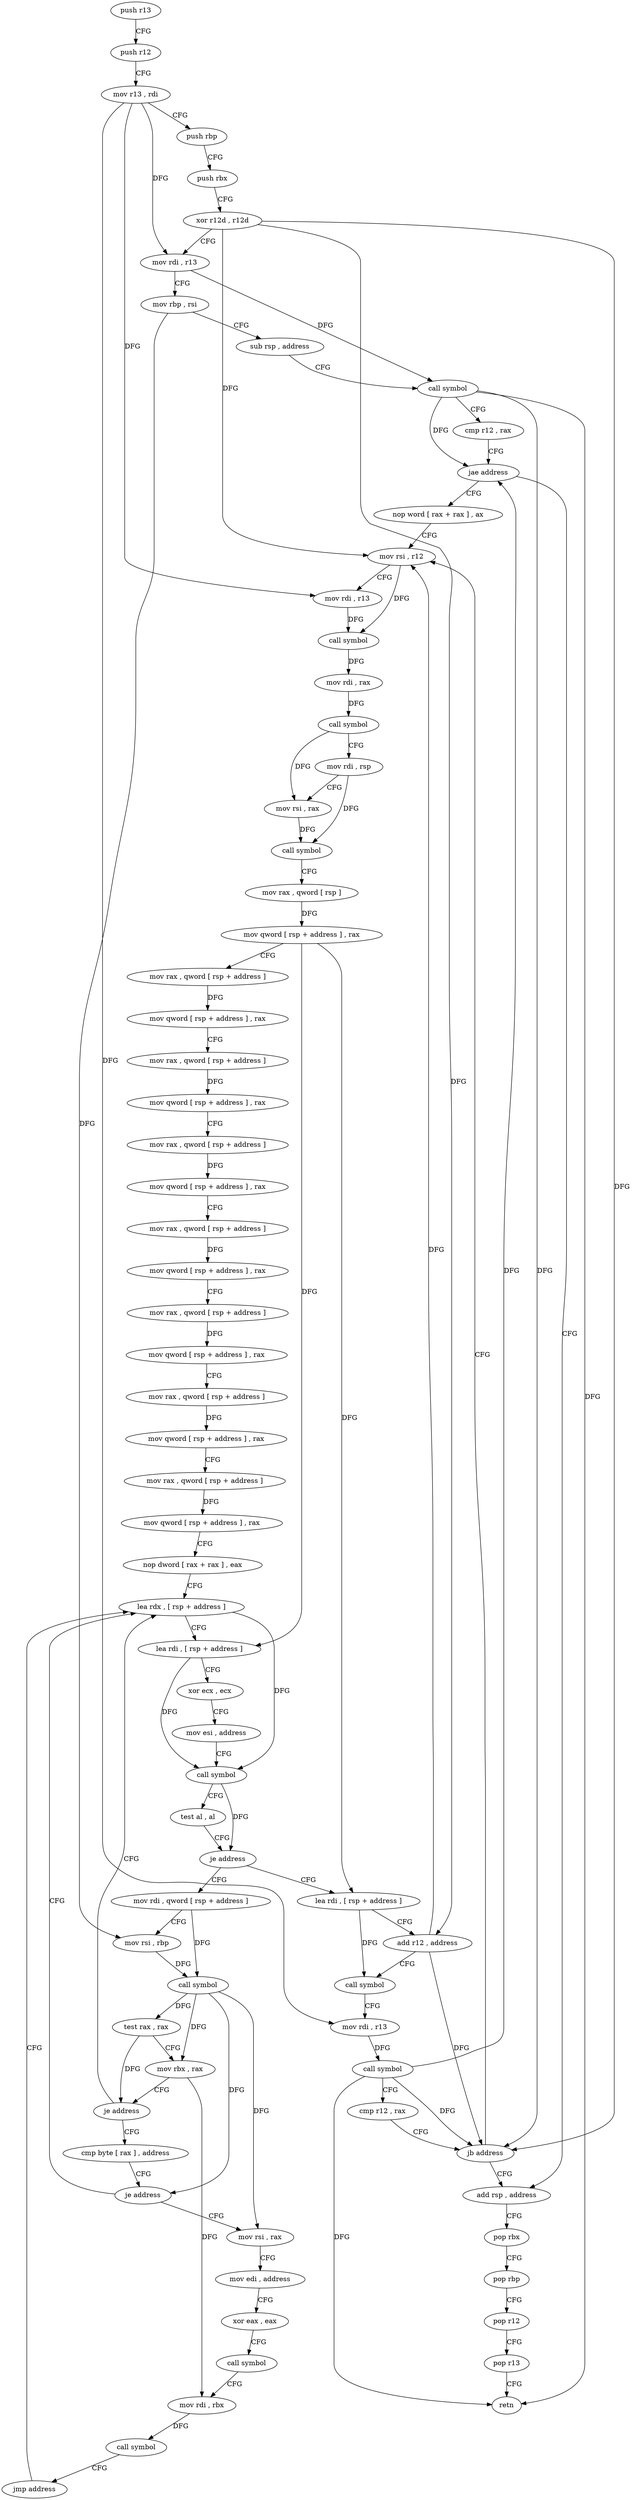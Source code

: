 digraph "func" {
"4217088" [label = "push r13" ]
"4217090" [label = "push r12" ]
"4217092" [label = "mov r13 , rdi" ]
"4217095" [label = "push rbp" ]
"4217096" [label = "push rbx" ]
"4217097" [label = "xor r12d , r12d" ]
"4217100" [label = "mov rdi , r13" ]
"4217103" [label = "mov rbp , rsi" ]
"4217106" [label = "sub rsp , address" ]
"4217113" [label = "call symbol" ]
"4217118" [label = "cmp r12 , rax" ]
"4217121" [label = "jae address" ]
"4217367" [label = "add rsp , address" ]
"4217127" [label = "nop word [ rax + rax ] , ax" ]
"4217374" [label = "pop rbx" ]
"4217375" [label = "pop rbp" ]
"4217376" [label = "pop r12" ]
"4217378" [label = "pop r13" ]
"4217380" [label = "retn" ]
"4217136" [label = "mov rsi , r12" ]
"4217336" [label = "lea rdi , [ rsp + address ]" ]
"4217341" [label = "add r12 , address" ]
"4217345" [label = "call symbol" ]
"4217350" [label = "mov rdi , r13" ]
"4217353" [label = "call symbol" ]
"4217358" [label = "cmp r12 , rax" ]
"4217361" [label = "jb address" ]
"4217282" [label = "mov rdi , qword [ rsp + address ]" ]
"4217287" [label = "mov rsi , rbp" ]
"4217290" [label = "call symbol" ]
"4217295" [label = "test rax , rax" ]
"4217298" [label = "mov rbx , rax" ]
"4217301" [label = "je address" ]
"4217256" [label = "lea rdx , [ rsp + address ]" ]
"4217303" [label = "cmp byte [ rax ] , address" ]
"4217139" [label = "mov rdi , r13" ]
"4217142" [label = "call symbol" ]
"4217147" [label = "mov rdi , rax" ]
"4217150" [label = "call symbol" ]
"4217155" [label = "mov rdi , rsp" ]
"4217158" [label = "mov rsi , rax" ]
"4217161" [label = "call symbol" ]
"4217166" [label = "mov rax , qword [ rsp ]" ]
"4217170" [label = "mov qword [ rsp + address ] , rax" ]
"4217175" [label = "mov rax , qword [ rsp + address ]" ]
"4217180" [label = "mov qword [ rsp + address ] , rax" ]
"4217185" [label = "mov rax , qword [ rsp + address ]" ]
"4217190" [label = "mov qword [ rsp + address ] , rax" ]
"4217195" [label = "mov rax , qword [ rsp + address ]" ]
"4217200" [label = "mov qword [ rsp + address ] , rax" ]
"4217205" [label = "mov rax , qword [ rsp + address ]" ]
"4217210" [label = "mov qword [ rsp + address ] , rax" ]
"4217215" [label = "mov rax , qword [ rsp + address ]" ]
"4217220" [label = "mov qword [ rsp + address ] , rax" ]
"4217225" [label = "mov rax , qword [ rsp + address ]" ]
"4217230" [label = "mov qword [ rsp + address ] , rax" ]
"4217238" [label = "mov rax , qword [ rsp + address ]" ]
"4217243" [label = "mov qword [ rsp + address ] , rax" ]
"4217251" [label = "nop dword [ rax + rax ] , eax" ]
"4217261" [label = "lea rdi , [ rsp + address ]" ]
"4217266" [label = "xor ecx , ecx" ]
"4217268" [label = "mov esi , address" ]
"4217273" [label = "call symbol" ]
"4217278" [label = "test al , al" ]
"4217280" [label = "je address" ]
"4217306" [label = "je address" ]
"4217308" [label = "mov rsi , rax" ]
"4217311" [label = "mov edi , address" ]
"4217316" [label = "xor eax , eax" ]
"4217318" [label = "call symbol" ]
"4217323" [label = "mov rdi , rbx" ]
"4217326" [label = "call symbol" ]
"4217331" [label = "jmp address" ]
"4217088" -> "4217090" [ label = "CFG" ]
"4217090" -> "4217092" [ label = "CFG" ]
"4217092" -> "4217095" [ label = "CFG" ]
"4217092" -> "4217100" [ label = "DFG" ]
"4217092" -> "4217139" [ label = "DFG" ]
"4217092" -> "4217350" [ label = "DFG" ]
"4217095" -> "4217096" [ label = "CFG" ]
"4217096" -> "4217097" [ label = "CFG" ]
"4217097" -> "4217100" [ label = "CFG" ]
"4217097" -> "4217136" [ label = "DFG" ]
"4217097" -> "4217341" [ label = "DFG" ]
"4217097" -> "4217361" [ label = "DFG" ]
"4217100" -> "4217103" [ label = "CFG" ]
"4217100" -> "4217113" [ label = "DFG" ]
"4217103" -> "4217106" [ label = "CFG" ]
"4217103" -> "4217287" [ label = "DFG" ]
"4217106" -> "4217113" [ label = "CFG" ]
"4217113" -> "4217118" [ label = "CFG" ]
"4217113" -> "4217121" [ label = "DFG" ]
"4217113" -> "4217380" [ label = "DFG" ]
"4217113" -> "4217361" [ label = "DFG" ]
"4217118" -> "4217121" [ label = "CFG" ]
"4217121" -> "4217367" [ label = "CFG" ]
"4217121" -> "4217127" [ label = "CFG" ]
"4217367" -> "4217374" [ label = "CFG" ]
"4217127" -> "4217136" [ label = "CFG" ]
"4217374" -> "4217375" [ label = "CFG" ]
"4217375" -> "4217376" [ label = "CFG" ]
"4217376" -> "4217378" [ label = "CFG" ]
"4217378" -> "4217380" [ label = "CFG" ]
"4217136" -> "4217139" [ label = "CFG" ]
"4217136" -> "4217142" [ label = "DFG" ]
"4217336" -> "4217341" [ label = "CFG" ]
"4217336" -> "4217345" [ label = "DFG" ]
"4217341" -> "4217345" [ label = "CFG" ]
"4217341" -> "4217136" [ label = "DFG" ]
"4217341" -> "4217361" [ label = "DFG" ]
"4217345" -> "4217350" [ label = "CFG" ]
"4217350" -> "4217353" [ label = "DFG" ]
"4217353" -> "4217358" [ label = "CFG" ]
"4217353" -> "4217121" [ label = "DFG" ]
"4217353" -> "4217380" [ label = "DFG" ]
"4217353" -> "4217361" [ label = "DFG" ]
"4217358" -> "4217361" [ label = "CFG" ]
"4217361" -> "4217136" [ label = "CFG" ]
"4217361" -> "4217367" [ label = "CFG" ]
"4217282" -> "4217287" [ label = "CFG" ]
"4217282" -> "4217290" [ label = "DFG" ]
"4217287" -> "4217290" [ label = "DFG" ]
"4217290" -> "4217295" [ label = "DFG" ]
"4217290" -> "4217298" [ label = "DFG" ]
"4217290" -> "4217306" [ label = "DFG" ]
"4217290" -> "4217308" [ label = "DFG" ]
"4217295" -> "4217298" [ label = "CFG" ]
"4217295" -> "4217301" [ label = "DFG" ]
"4217298" -> "4217301" [ label = "CFG" ]
"4217298" -> "4217323" [ label = "DFG" ]
"4217301" -> "4217256" [ label = "CFG" ]
"4217301" -> "4217303" [ label = "CFG" ]
"4217256" -> "4217261" [ label = "CFG" ]
"4217256" -> "4217273" [ label = "DFG" ]
"4217303" -> "4217306" [ label = "CFG" ]
"4217139" -> "4217142" [ label = "DFG" ]
"4217142" -> "4217147" [ label = "DFG" ]
"4217147" -> "4217150" [ label = "DFG" ]
"4217150" -> "4217155" [ label = "CFG" ]
"4217150" -> "4217158" [ label = "DFG" ]
"4217155" -> "4217158" [ label = "CFG" ]
"4217155" -> "4217161" [ label = "DFG" ]
"4217158" -> "4217161" [ label = "DFG" ]
"4217161" -> "4217166" [ label = "CFG" ]
"4217166" -> "4217170" [ label = "DFG" ]
"4217170" -> "4217175" [ label = "CFG" ]
"4217170" -> "4217261" [ label = "DFG" ]
"4217170" -> "4217336" [ label = "DFG" ]
"4217175" -> "4217180" [ label = "DFG" ]
"4217180" -> "4217185" [ label = "CFG" ]
"4217185" -> "4217190" [ label = "DFG" ]
"4217190" -> "4217195" [ label = "CFG" ]
"4217195" -> "4217200" [ label = "DFG" ]
"4217200" -> "4217205" [ label = "CFG" ]
"4217205" -> "4217210" [ label = "DFG" ]
"4217210" -> "4217215" [ label = "CFG" ]
"4217215" -> "4217220" [ label = "DFG" ]
"4217220" -> "4217225" [ label = "CFG" ]
"4217225" -> "4217230" [ label = "DFG" ]
"4217230" -> "4217238" [ label = "CFG" ]
"4217238" -> "4217243" [ label = "DFG" ]
"4217243" -> "4217251" [ label = "CFG" ]
"4217251" -> "4217256" [ label = "CFG" ]
"4217261" -> "4217266" [ label = "CFG" ]
"4217261" -> "4217273" [ label = "DFG" ]
"4217266" -> "4217268" [ label = "CFG" ]
"4217268" -> "4217273" [ label = "CFG" ]
"4217273" -> "4217278" [ label = "CFG" ]
"4217273" -> "4217280" [ label = "DFG" ]
"4217278" -> "4217280" [ label = "CFG" ]
"4217280" -> "4217336" [ label = "CFG" ]
"4217280" -> "4217282" [ label = "CFG" ]
"4217306" -> "4217256" [ label = "CFG" ]
"4217306" -> "4217308" [ label = "CFG" ]
"4217308" -> "4217311" [ label = "CFG" ]
"4217311" -> "4217316" [ label = "CFG" ]
"4217316" -> "4217318" [ label = "CFG" ]
"4217318" -> "4217323" [ label = "CFG" ]
"4217323" -> "4217326" [ label = "DFG" ]
"4217326" -> "4217331" [ label = "CFG" ]
"4217331" -> "4217256" [ label = "CFG" ]
}
